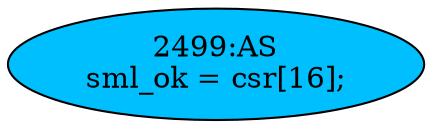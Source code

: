 strict digraph "" {
	node [label="\N"];
	"2499:AS"	 [ast="<pyverilog.vparser.ast.Assign object at 0x7f13b559b750>",
		def_var="['sml_ok']",
		fillcolor=deepskyblue,
		label="2499:AS
sml_ok = csr[16];",
		statements="[]",
		style=filled,
		typ=Assign,
		use_var="['csr']"];
}
